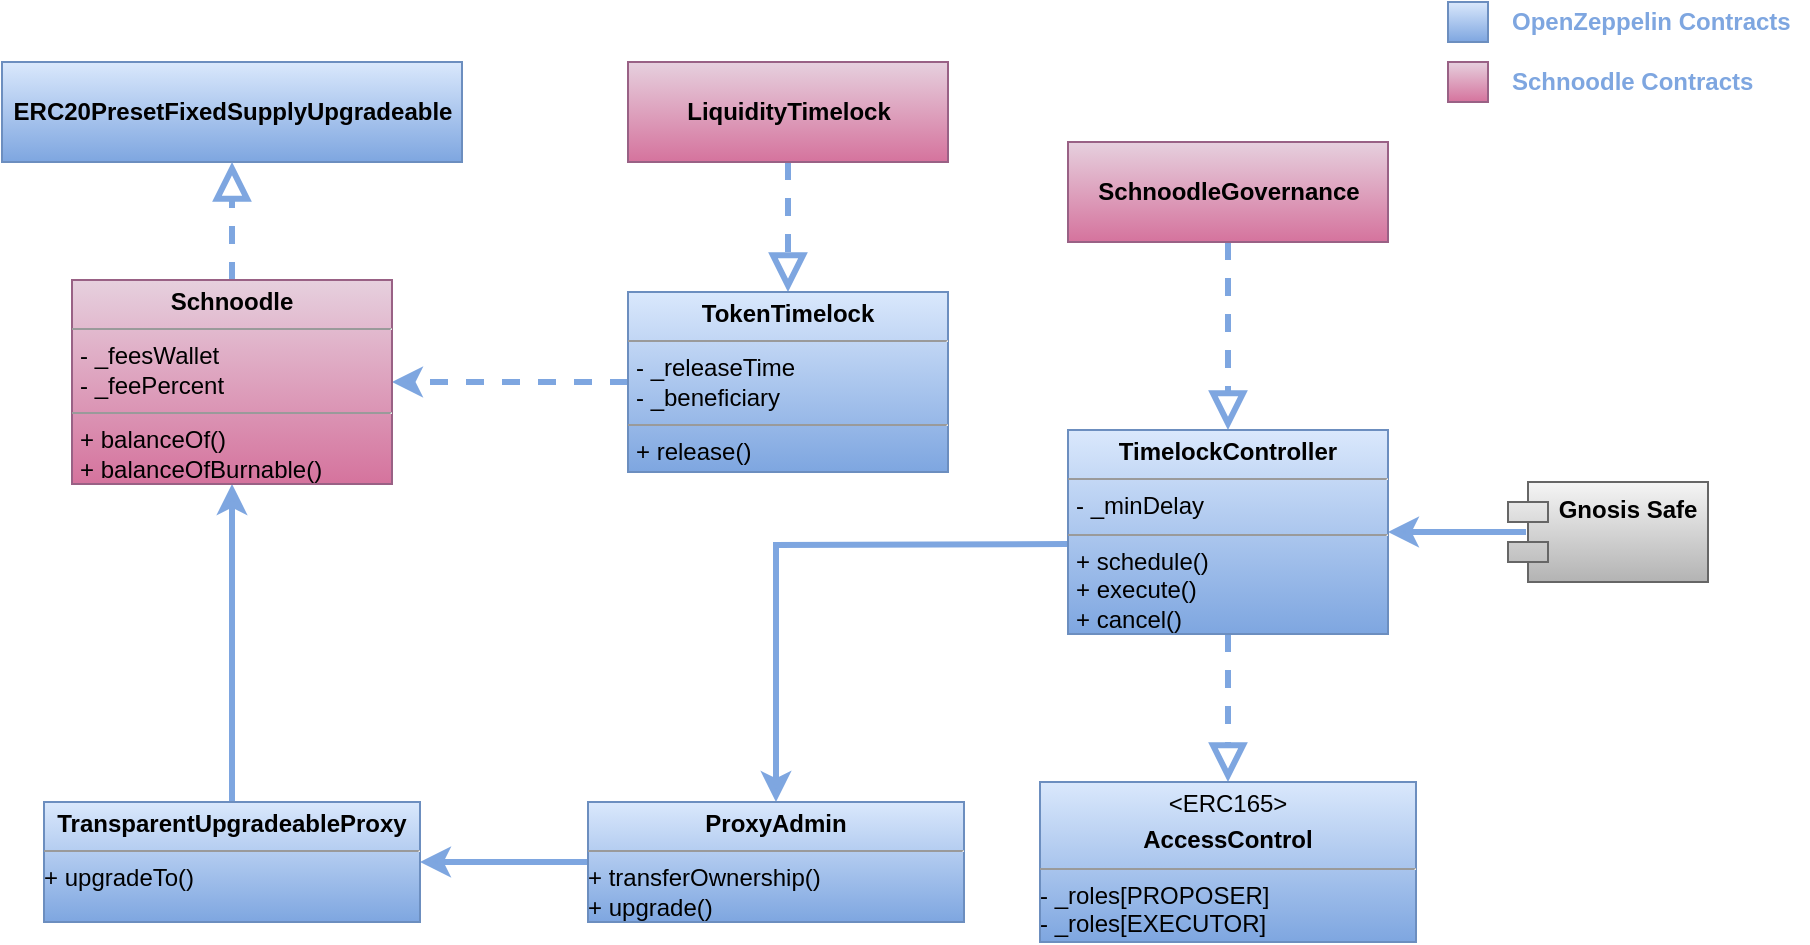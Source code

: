 <mxfile version="14.7.7" type="device"><diagram id="2HEYMEP-8rkVqhFndrCG" name="Page-1"><mxGraphModel dx="1411" dy="686" grid="1" gridSize="10" guides="1" tooltips="1" connect="1" arrows="1" fold="1" page="1" pageScale="1" pageWidth="1169" pageHeight="827" math="0" shadow="0"><root><mxCell id="0"/><mxCell id="1" parent="0"/><mxCell id="q5EC6C0fwc-eZ3L-DjKY-39" style="edgeStyle=orthogonalEdgeStyle;rounded=0;orthogonalLoop=1;jettySize=auto;html=1;exitX=0.5;exitY=0;exitDx=0;exitDy=0;entryX=0.5;entryY=1;entryDx=0;entryDy=0;strokeColor=#7EA6E0;strokeWidth=3;" edge="1" parent="1" source="q5EC6C0fwc-eZ3L-DjKY-67" target="q5EC6C0fwc-eZ3L-DjKY-64"><mxGeometry relative="1" as="geometry"><mxPoint x="165" y="366" as="sourcePoint"/><mxPoint x="165" y="288" as="targetPoint"/></mxGeometry></mxCell><mxCell id="q5EC6C0fwc-eZ3L-DjKY-40" style="edgeStyle=orthogonalEdgeStyle;rounded=0;orthogonalLoop=1;jettySize=auto;html=1;entryX=1;entryY=0.5;entryDx=0;entryDy=0;exitX=0;exitY=0.5;exitDx=0;exitDy=0;strokeColor=#7EA6E0;strokeWidth=3;" edge="1" parent="1" source="q5EC6C0fwc-eZ3L-DjKY-68" target="q5EC6C0fwc-eZ3L-DjKY-67"><mxGeometry relative="1" as="geometry"><mxPoint x="340" y="488" as="sourcePoint"/><mxPoint x="258" y="409" as="targetPoint"/></mxGeometry></mxCell><mxCell id="q5EC6C0fwc-eZ3L-DjKY-53" style="edgeStyle=orthogonalEdgeStyle;rounded=0;orthogonalLoop=1;jettySize=auto;html=1;entryX=0.5;entryY=0;entryDx=0;entryDy=0;strokeColor=#7EA6E0;strokeWidth=3;" edge="1" parent="1" target="q5EC6C0fwc-eZ3L-DjKY-68"><mxGeometry relative="1" as="geometry"><mxPoint x="570" y="321" as="sourcePoint"/><mxPoint x="420" y="438" as="targetPoint"/></mxGeometry></mxCell><mxCell id="q5EC6C0fwc-eZ3L-DjKY-36" value="" style="endArrow=block;dashed=1;endFill=0;endSize=12;html=1;exitX=0.5;exitY=1;exitDx=0;exitDy=0;entryX=0.5;entryY=0;entryDx=0;entryDy=0;strokeColor=#7EA6E0;strokeWidth=3;" edge="1" parent="1" source="q5EC6C0fwc-eZ3L-DjKY-42" target="q5EC6C0fwc-eZ3L-DjKY-65"><mxGeometry width="160" relative="1" as="geometry"><mxPoint x="650" y="206" as="sourcePoint"/><mxPoint x="740" y="230" as="targetPoint"/></mxGeometry></mxCell><mxCell id="q5EC6C0fwc-eZ3L-DjKY-41" value="" style="endArrow=block;dashed=1;endFill=0;endSize=12;html=1;exitX=0.5;exitY=1;exitDx=0;exitDy=0;entryX=0.5;entryY=0;entryDx=0;entryDy=0;strokeColor=#7EA6E0;strokeWidth=3;" edge="1" parent="1" source="q5EC6C0fwc-eZ3L-DjKY-44" target="q5EC6C0fwc-eZ3L-DjKY-63"><mxGeometry width="160" relative="1" as="geometry"><mxPoint x="384" y="556" as="sourcePoint"/><mxPoint x="414" y="182" as="targetPoint"/></mxGeometry></mxCell><mxCell id="q5EC6C0fwc-eZ3L-DjKY-42" value="&lt;b&gt;SchnoodleGovernance&lt;/b&gt;" style="html=1;fillColor=#e6d0de;strokeColor=#996185;gradientColor=#d5739d;" vertex="1" parent="1"><mxGeometry x="570" y="120" width="160" height="50" as="geometry"/></mxCell><mxCell id="q5EC6C0fwc-eZ3L-DjKY-44" value="&lt;span style=&quot;font-weight: 700&quot;&gt;LiquidityTimelock&lt;/span&gt;" style="html=1;fillColor=#e6d0de;strokeColor=#996185;gradientColor=#d5739d;" vertex="1" parent="1"><mxGeometry x="350" y="80" width="160" height="50" as="geometry"/></mxCell><mxCell id="q5EC6C0fwc-eZ3L-DjKY-45" value="&lt;b&gt;ERC20PresetFixedSupplyUpgradeable&lt;/b&gt;" style="html=1;fillColor=#dae8fc;strokeColor=#6c8ebf;gradientColor=#7ea6e0;" vertex="1" parent="1"><mxGeometry x="37" y="80" width="230" height="50" as="geometry"/></mxCell><mxCell id="q5EC6C0fwc-eZ3L-DjKY-46" value="" style="endArrow=block;dashed=1;endFill=0;endSize=12;html=1;exitX=0.5;exitY=0;exitDx=0;exitDy=0;entryX=0.5;entryY=1;entryDx=0;entryDy=0;strokeColor=#7EA6E0;strokeWidth=3;" edge="1" parent="1" source="q5EC6C0fwc-eZ3L-DjKY-64" target="q5EC6C0fwc-eZ3L-DjKY-45"><mxGeometry width="160" relative="1" as="geometry"><mxPoint x="165" y="180" as="sourcePoint"/><mxPoint x="-28" y="310" as="targetPoint"/></mxGeometry></mxCell><mxCell id="q5EC6C0fwc-eZ3L-DjKY-51" value="" style="endArrow=block;dashed=1;endFill=0;endSize=12;html=1;exitX=0.5;exitY=1;exitDx=0;exitDy=0;entryX=0.5;entryY=0;entryDx=0;entryDy=0;strokeColor=#7EA6E0;strokeWidth=3;" edge="1" parent="1" source="q5EC6C0fwc-eZ3L-DjKY-65" target="q5EC6C0fwc-eZ3L-DjKY-69"><mxGeometry width="160" relative="1" as="geometry"><mxPoint x="650.96" y="376" as="sourcePoint"/><mxPoint x="650" y="446" as="targetPoint"/></mxGeometry></mxCell><mxCell id="q5EC6C0fwc-eZ3L-DjKY-52" style="edgeStyle=orthogonalEdgeStyle;rounded=0;orthogonalLoop=1;jettySize=auto;html=1;exitX=0.09;exitY=0.5;exitDx=0;exitDy=0;entryX=1;entryY=0.5;entryDx=0;entryDy=0;exitPerimeter=0;strokeColor=#7EA6E0;strokeWidth=3;" edge="1" parent="1" source="q5EC6C0fwc-eZ3L-DjKY-72" target="q5EC6C0fwc-eZ3L-DjKY-65"><mxGeometry relative="1" as="geometry"><mxPoint x="878" y="449" as="sourcePoint"/><mxPoint x="750" y="323" as="targetPoint"/></mxGeometry></mxCell><mxCell id="q5EC6C0fwc-eZ3L-DjKY-54" style="edgeStyle=orthogonalEdgeStyle;rounded=0;orthogonalLoop=1;jettySize=auto;html=1;entryX=1;entryY=0.5;entryDx=0;entryDy=0;dashed=1;exitX=0;exitY=0.5;exitDx=0;exitDy=0;strokeColor=#7EA6E0;strokeWidth=3;" edge="1" parent="1" source="q5EC6C0fwc-eZ3L-DjKY-63" target="q5EC6C0fwc-eZ3L-DjKY-64"><mxGeometry relative="1" as="geometry"><mxPoint x="334" y="225" as="sourcePoint"/><mxPoint x="205" y="180" as="targetPoint"/></mxGeometry></mxCell><mxCell id="q5EC6C0fwc-eZ3L-DjKY-63" value="&lt;p style=&quot;margin: 0px ; margin-top: 4px ; text-align: center&quot;&gt;&lt;b&gt;TokenTimelock&lt;/b&gt;&lt;/p&gt;&lt;hr size=&quot;1&quot;&gt;&lt;p style=&quot;margin: 0px ; margin-left: 4px&quot;&gt;- _releaseTime&lt;br style=&quot;padding: 0px ; margin: 0px&quot;&gt;- _beneficiary&lt;br&gt;&lt;/p&gt;&lt;hr size=&quot;1&quot;&gt;&lt;p style=&quot;margin: 0px ; margin-left: 4px&quot;&gt;+ release()&lt;/p&gt;" style="verticalAlign=top;align=left;overflow=fill;fontSize=12;fontFamily=Helvetica;html=1;fillColor=#dae8fc;strokeColor=#6c8ebf;gradientColor=#7ea6e0;" vertex="1" parent="1"><mxGeometry x="350" y="195" width="160" height="90" as="geometry"/></mxCell><mxCell id="q5EC6C0fwc-eZ3L-DjKY-64" value="&lt;p style=&quot;margin: 0px ; margin-top: 4px ; text-align: center&quot;&gt;&lt;b&gt;Schnoodle&lt;/b&gt;&lt;/p&gt;&lt;hr size=&quot;1&quot;&gt;&lt;p style=&quot;margin: 0px ; margin-left: 4px&quot;&gt;- _feesWallet&lt;br style=&quot;padding: 0px ; margin: 0px&quot;&gt;- _feePercent&lt;br&gt;&lt;/p&gt;&lt;hr size=&quot;1&quot;&gt;&lt;p style=&quot;margin: 0px ; margin-left: 4px&quot;&gt;+ balanceOf()&lt;br style=&quot;padding: 0px ; margin: 0px&quot;&gt;+ balanceOfBurnable()&lt;br&gt;&lt;/p&gt;" style="verticalAlign=top;align=left;overflow=fill;fontSize=12;fontFamily=Helvetica;html=1;fillColor=#e6d0de;strokeColor=#996185;gradientColor=#d5739d;" vertex="1" parent="1"><mxGeometry x="72" y="189" width="160" height="102" as="geometry"/></mxCell><mxCell id="q5EC6C0fwc-eZ3L-DjKY-65" value="&lt;p style=&quot;margin: 0px ; margin-top: 4px ; text-align: center&quot;&gt;&lt;b&gt;TimelockController&lt;/b&gt;&lt;/p&gt;&lt;hr size=&quot;1&quot;&gt;&lt;p style=&quot;margin: 0px ; margin-left: 4px&quot;&gt;- _minDelay&lt;br&gt;&lt;/p&gt;&lt;hr size=&quot;1&quot;&gt;&lt;p style=&quot;margin: 0px ; margin-left: 4px&quot;&gt;+ schedule()&lt;br style=&quot;padding: 0px ; margin: 0px&quot;&gt;+ execute()&lt;br style=&quot;padding: 0px ; margin: 0px&quot;&gt;+ cancel()&lt;br&gt;&lt;/p&gt;" style="verticalAlign=top;align=left;overflow=fill;fontSize=12;fontFamily=Helvetica;html=1;fillColor=#dae8fc;strokeColor=#6c8ebf;gradientColor=#7ea6e0;" vertex="1" parent="1"><mxGeometry x="570" y="264" width="160" height="102" as="geometry"/></mxCell><mxCell id="q5EC6C0fwc-eZ3L-DjKY-67" value="&lt;p style=&quot;margin: 0px ; margin-top: 4px ; text-align: center&quot;&gt;&lt;b&gt;TransparentUpgradeableProxy&lt;/b&gt;&lt;/p&gt;&lt;hr size=&quot;1&quot;&gt;&lt;div style=&quot;height: 2px&quot;&gt;+ upgradeTo()&lt;/div&gt;" style="verticalAlign=top;align=left;overflow=fill;fontSize=12;fontFamily=Helvetica;html=1;fillColor=#dae8fc;strokeColor=#6c8ebf;gradientColor=#7ea6e0;" vertex="1" parent="1"><mxGeometry x="58" y="450" width="188" height="60" as="geometry"/></mxCell><mxCell id="q5EC6C0fwc-eZ3L-DjKY-68" value="&lt;p style=&quot;margin: 0px ; margin-top: 4px ; text-align: center&quot;&gt;&lt;b&gt;ProxyAdmin&lt;/b&gt;&lt;/p&gt;&lt;hr size=&quot;1&quot;&gt;&lt;div style=&quot;height: 2px&quot;&gt;+ transferOwnership()&lt;br style=&quot;padding: 0px ; margin: 0px&quot;&gt;+ upgrade()&lt;br&gt;&lt;/div&gt;" style="verticalAlign=top;align=left;overflow=fill;fontSize=12;fontFamily=Helvetica;html=1;fillColor=#dae8fc;strokeColor=#6c8ebf;gradientColor=#7ea6e0;" vertex="1" parent="1"><mxGeometry x="330" y="450" width="188" height="60" as="geometry"/></mxCell><mxCell id="q5EC6C0fwc-eZ3L-DjKY-69" value="&lt;p style=&quot;margin: 0px ; margin-top: 4px ; text-align: center&quot;&gt;&amp;lt;ERC165&amp;gt;&lt;/p&gt;&lt;p style=&quot;margin: 0px ; margin-top: 4px ; text-align: center&quot;&gt;&lt;b&gt;AccessControl&lt;/b&gt;&lt;/p&gt;&lt;hr size=&quot;1&quot;&gt;&lt;div style=&quot;height: 2px&quot;&gt;- _roles[PROPOSER]&lt;br style=&quot;padding: 0px ; margin: 0px&quot;&gt;- _roles[EXECUTOR]&lt;br&gt;&lt;/div&gt;" style="verticalAlign=top;align=left;overflow=fill;fontSize=12;fontFamily=Helvetica;html=1;fillColor=#dae8fc;strokeColor=#6c8ebf;gradientColor=#7ea6e0;" vertex="1" parent="1"><mxGeometry x="556" y="440" width="188" height="80" as="geometry"/></mxCell><mxCell id="q5EC6C0fwc-eZ3L-DjKY-72" value="Gnosis Safe" style="shape=module;align=left;spacingLeft=20;align=center;verticalAlign=top;fillColor=#f5f5f5;strokeColor=#666666;fontStyle=1;gradientColor=#b3b3b3;" vertex="1" parent="1"><mxGeometry x="790" y="290" width="100" height="50" as="geometry"/></mxCell><mxCell id="q5EC6C0fwc-eZ3L-DjKY-73" value="" style="verticalLabelPosition=bottom;verticalAlign=top;html=1;shape=mxgraph.basic.rect;fillColor2=none;strokeWidth=1;size=20;indent=5;gradientColor=#7ea6e0;fillColor=#dae8fc;strokeColor=#6c8ebf;" vertex="1" parent="1"><mxGeometry x="760" y="50" width="20" height="20" as="geometry"/></mxCell><mxCell id="q5EC6C0fwc-eZ3L-DjKY-74" value="OpenZeppelin Contracts" style="text;html=1;align=left;verticalAlign=middle;resizable=0;points=[];autosize=1;strokeColor=none;fontColor=#7EA6E0;fontStyle=1" vertex="1" parent="1"><mxGeometry x="790" y="50" width="150" height="20" as="geometry"/></mxCell><mxCell id="q5EC6C0fwc-eZ3L-DjKY-75" value="Schnoodle Contracts" style="text;html=1;align=left;verticalAlign=middle;resizable=0;points=[];autosize=1;strokeColor=none;fontColor=#7EA6E0;fontStyle=1" vertex="1" parent="1"><mxGeometry x="790" y="80" width="140" height="20" as="geometry"/></mxCell><mxCell id="q5EC6C0fwc-eZ3L-DjKY-76" value="" style="verticalLabelPosition=bottom;verticalAlign=top;html=1;shape=mxgraph.basic.rect;fillColor2=none;strokeWidth=1;size=20;indent=5;gradientColor=#d5739d;fillColor=#e6d0de;strokeColor=#996185;" vertex="1" parent="1"><mxGeometry x="760" y="80" width="20" height="20" as="geometry"/></mxCell></root></mxGraphModel></diagram></mxfile>